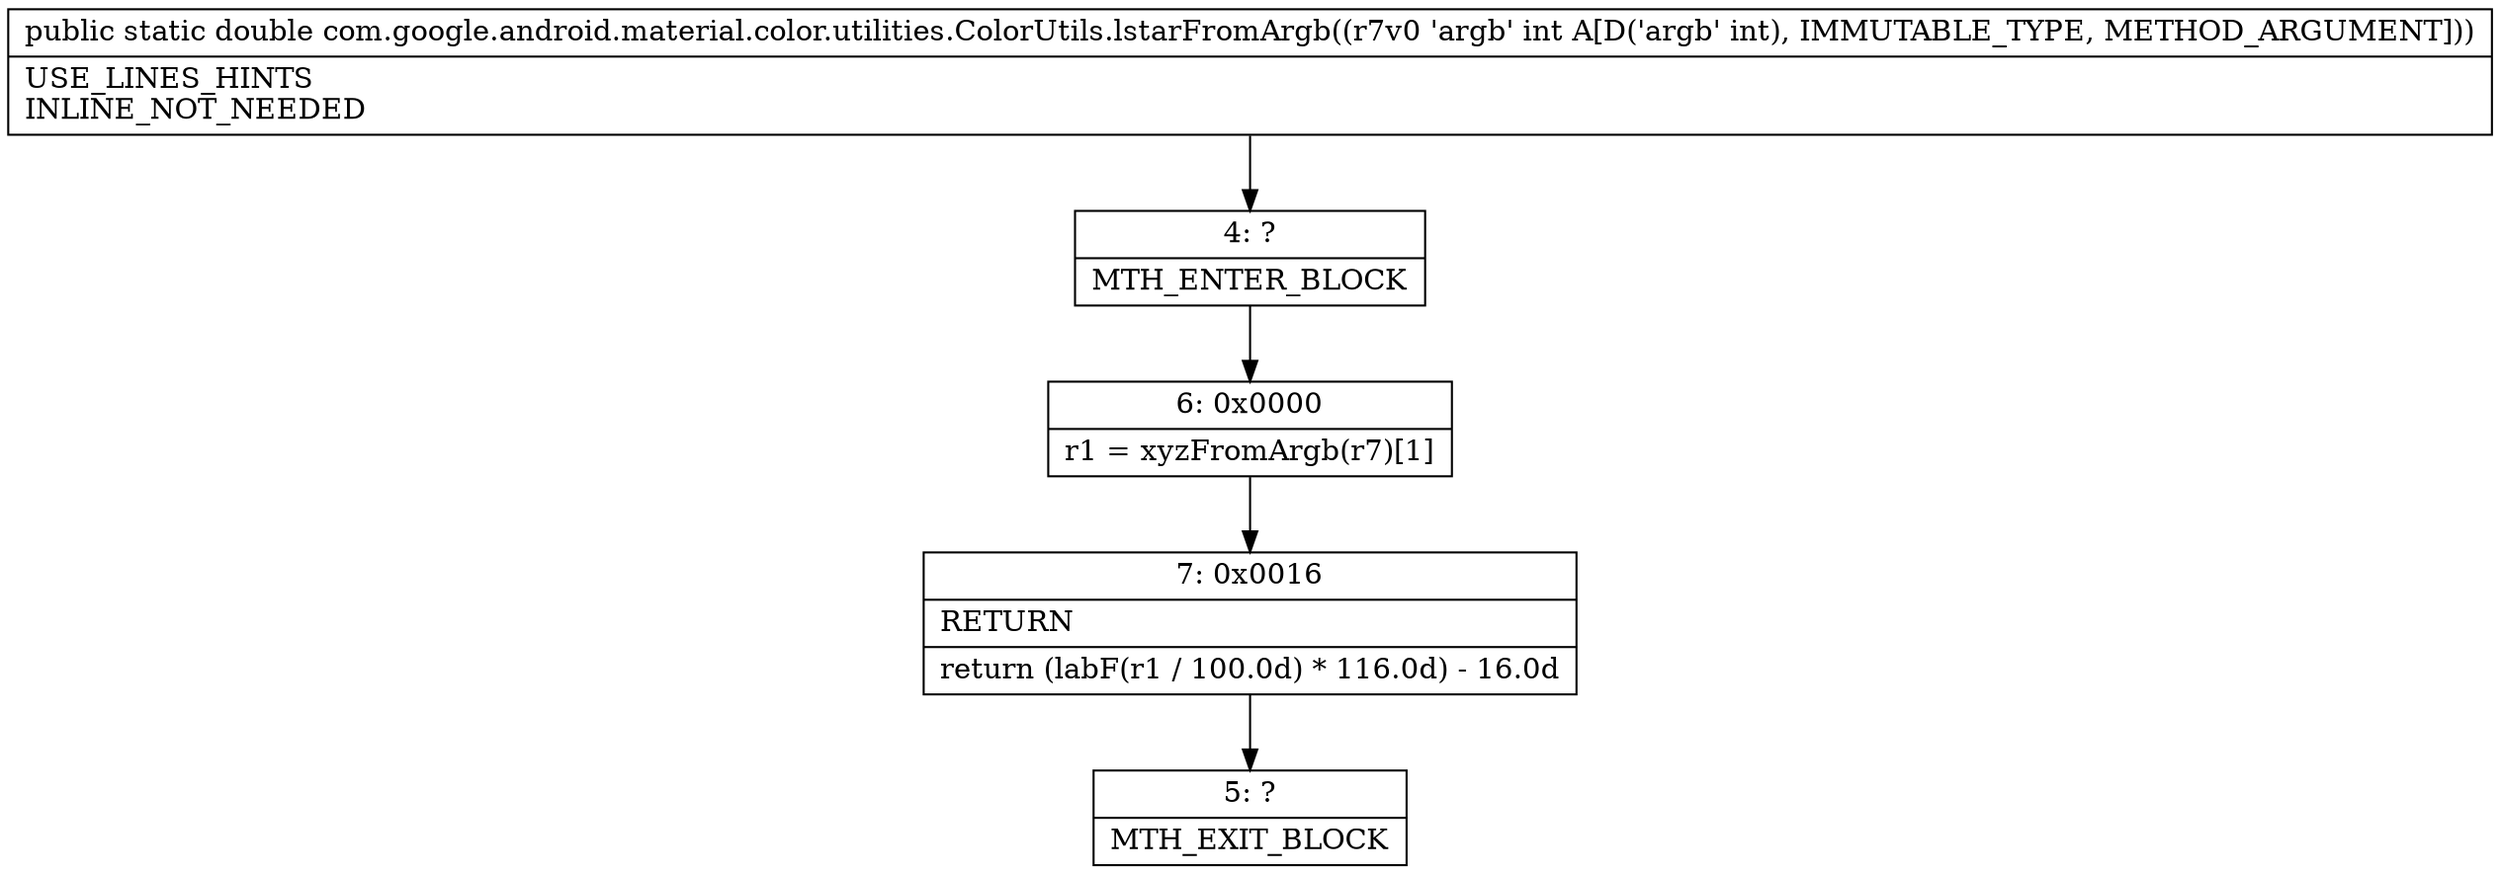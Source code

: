 digraph "CFG forcom.google.android.material.color.utilities.ColorUtils.lstarFromArgb(I)D" {
Node_4 [shape=record,label="{4\:\ ?|MTH_ENTER_BLOCK\l}"];
Node_6 [shape=record,label="{6\:\ 0x0000|r1 = xyzFromArgb(r7)[1]\l}"];
Node_7 [shape=record,label="{7\:\ 0x0016|RETURN\l|return (labF(r1 \/ 100.0d) * 116.0d) \- 16.0d\l}"];
Node_5 [shape=record,label="{5\:\ ?|MTH_EXIT_BLOCK\l}"];
MethodNode[shape=record,label="{public static double com.google.android.material.color.utilities.ColorUtils.lstarFromArgb((r7v0 'argb' int A[D('argb' int), IMMUTABLE_TYPE, METHOD_ARGUMENT]))  | USE_LINES_HINTS\lINLINE_NOT_NEEDED\l}"];
MethodNode -> Node_4;Node_4 -> Node_6;
Node_6 -> Node_7;
Node_7 -> Node_5;
}

